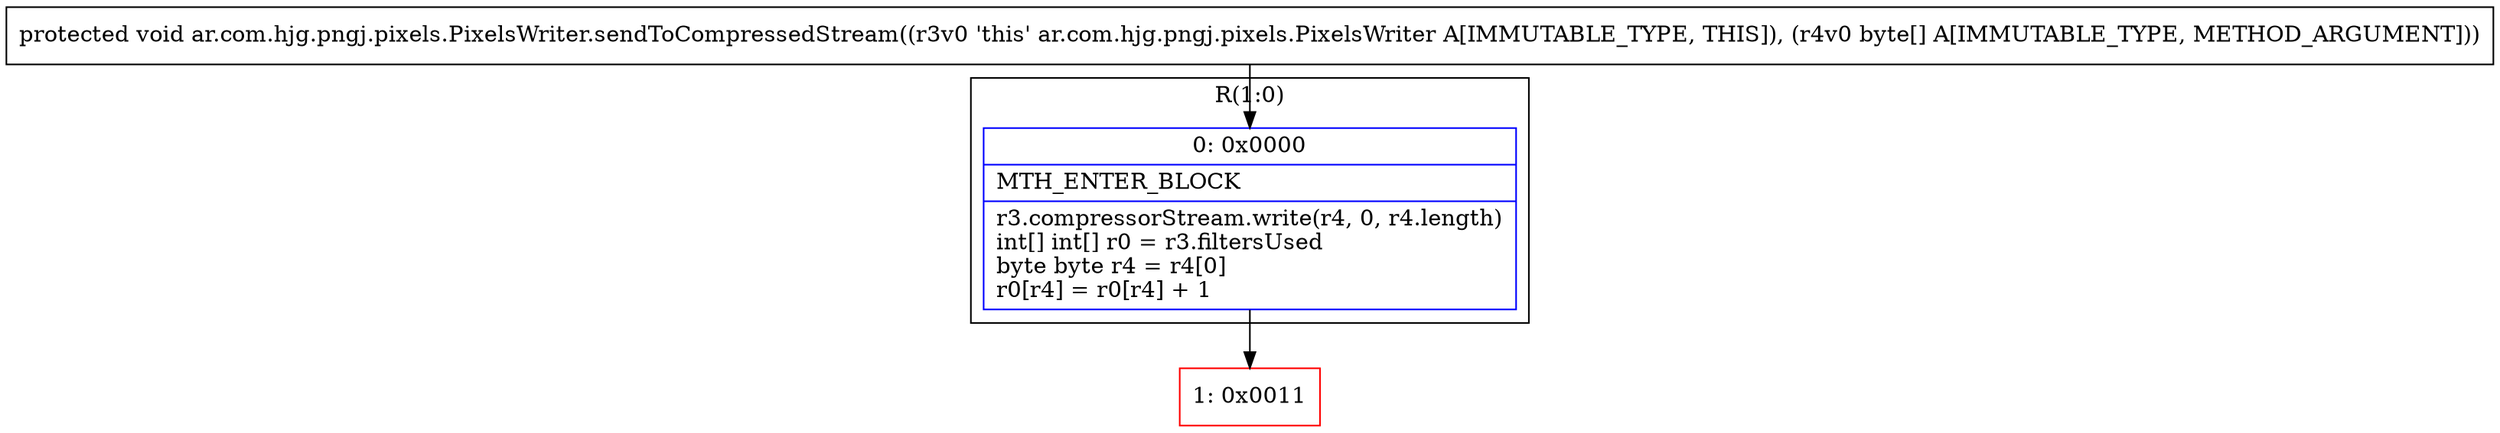 digraph "CFG forar.com.hjg.pngj.pixels.PixelsWriter.sendToCompressedStream([B)V" {
subgraph cluster_Region_183235867 {
label = "R(1:0)";
node [shape=record,color=blue];
Node_0 [shape=record,label="{0\:\ 0x0000|MTH_ENTER_BLOCK\l|r3.compressorStream.write(r4, 0, r4.length)\lint[] int[] r0 = r3.filtersUsed\lbyte byte r4 = r4[0]\lr0[r4] = r0[r4] + 1\l}"];
}
Node_1 [shape=record,color=red,label="{1\:\ 0x0011}"];
MethodNode[shape=record,label="{protected void ar.com.hjg.pngj.pixels.PixelsWriter.sendToCompressedStream((r3v0 'this' ar.com.hjg.pngj.pixels.PixelsWriter A[IMMUTABLE_TYPE, THIS]), (r4v0 byte[] A[IMMUTABLE_TYPE, METHOD_ARGUMENT])) }"];
MethodNode -> Node_0;
Node_0 -> Node_1;
}

